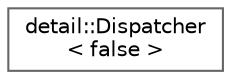 digraph "Graphical Class Hierarchy"
{
 // INTERACTIVE_SVG=YES
 // LATEX_PDF_SIZE
  bgcolor="transparent";
  edge [fontname=Helvetica,fontsize=10,labelfontname=Helvetica,labelfontsize=10];
  node [fontname=Helvetica,fontsize=10,shape=box,height=0.2,width=0.4];
  rankdir="LR";
  Node0 [label="detail::Dispatcher\l\< false \>",height=0.2,width=0.4,color="grey40", fillcolor="white", style="filled",URL="$da/d2e/structdetail_1_1_dispatcher_3_01false_01_4.html",tooltip="specialization for the invalid case, signaling the compiler that the path is unreachable"];
}
